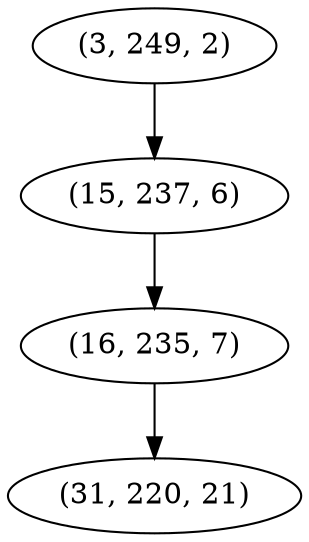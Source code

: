 digraph tree {
    "(3, 249, 2)";
    "(15, 237, 6)";
    "(16, 235, 7)";
    "(31, 220, 21)";
    "(3, 249, 2)" -> "(15, 237, 6)";
    "(15, 237, 6)" -> "(16, 235, 7)";
    "(16, 235, 7)" -> "(31, 220, 21)";
}
